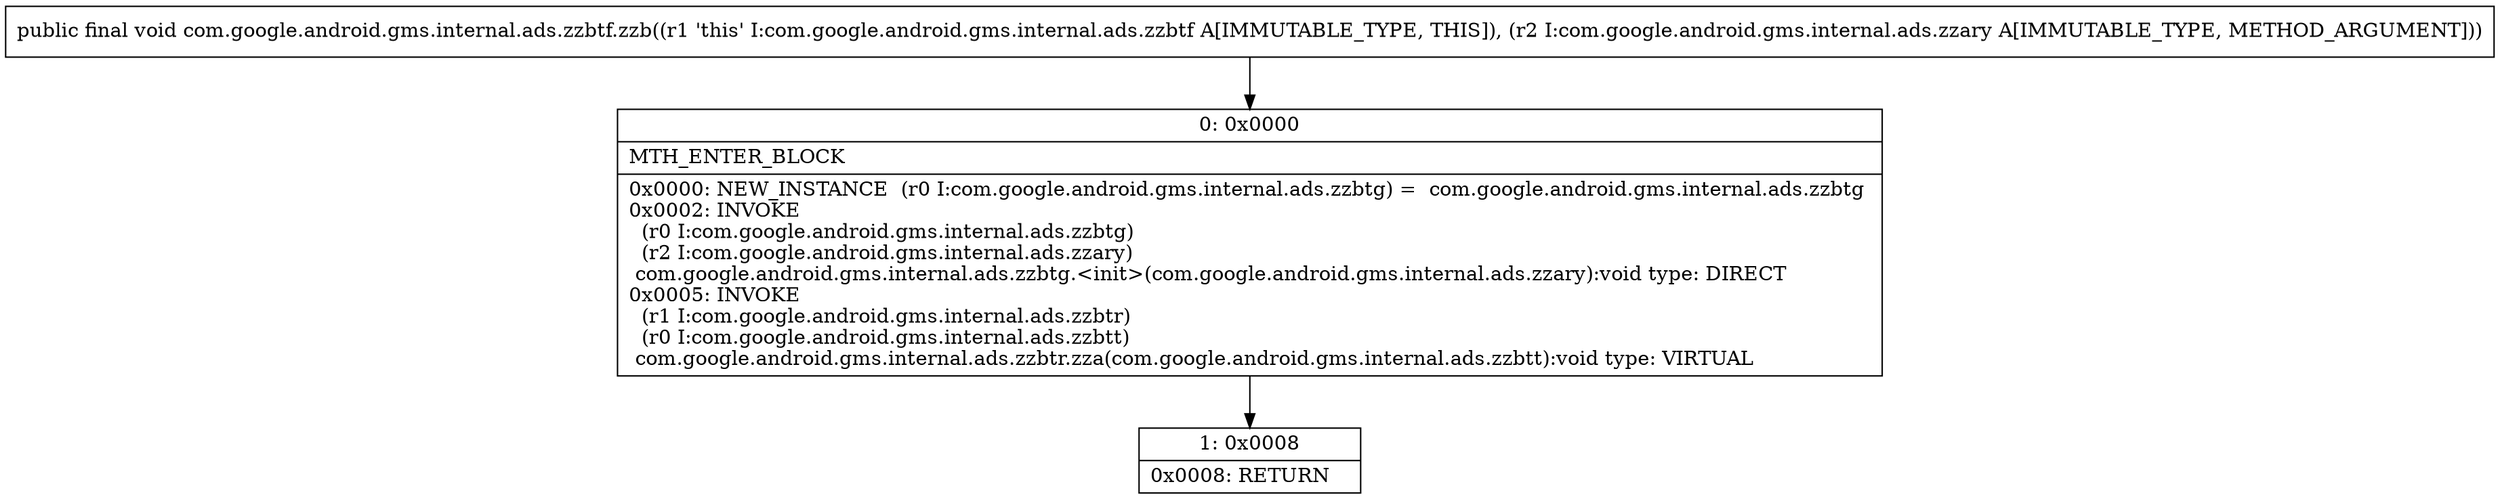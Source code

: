 digraph "CFG forcom.google.android.gms.internal.ads.zzbtf.zzb(Lcom\/google\/android\/gms\/internal\/ads\/zzary;)V" {
Node_0 [shape=record,label="{0\:\ 0x0000|MTH_ENTER_BLOCK\l|0x0000: NEW_INSTANCE  (r0 I:com.google.android.gms.internal.ads.zzbtg) =  com.google.android.gms.internal.ads.zzbtg \l0x0002: INVOKE  \l  (r0 I:com.google.android.gms.internal.ads.zzbtg)\l  (r2 I:com.google.android.gms.internal.ads.zzary)\l com.google.android.gms.internal.ads.zzbtg.\<init\>(com.google.android.gms.internal.ads.zzary):void type: DIRECT \l0x0005: INVOKE  \l  (r1 I:com.google.android.gms.internal.ads.zzbtr)\l  (r0 I:com.google.android.gms.internal.ads.zzbtt)\l com.google.android.gms.internal.ads.zzbtr.zza(com.google.android.gms.internal.ads.zzbtt):void type: VIRTUAL \l}"];
Node_1 [shape=record,label="{1\:\ 0x0008|0x0008: RETURN   \l}"];
MethodNode[shape=record,label="{public final void com.google.android.gms.internal.ads.zzbtf.zzb((r1 'this' I:com.google.android.gms.internal.ads.zzbtf A[IMMUTABLE_TYPE, THIS]), (r2 I:com.google.android.gms.internal.ads.zzary A[IMMUTABLE_TYPE, METHOD_ARGUMENT])) }"];
MethodNode -> Node_0;
Node_0 -> Node_1;
}

